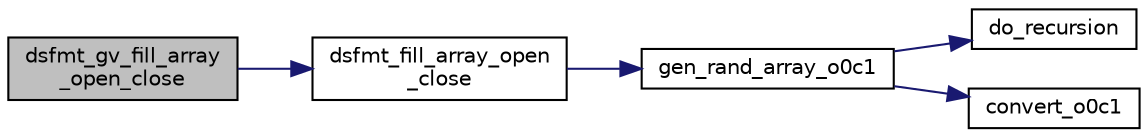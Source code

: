 digraph "dsfmt_gv_fill_array_open_close"
{
 // INTERACTIVE_SVG=YES
  edge [fontname="Helvetica",fontsize="10",labelfontname="Helvetica",labelfontsize="10"];
  node [fontname="Helvetica",fontsize="10",shape=record];
  rankdir="LR";
  Node1 [label="dsfmt_gv_fill_array\l_open_close",height=0.2,width=0.4,color="black", fillcolor="grey75", style="filled", fontcolor="black"];
  Node1 -> Node2 [color="midnightblue",fontsize="10",style="solid",fontname="Helvetica"];
  Node2 [label="dsfmt_fill_array_open\l_close",height=0.2,width=0.4,color="black", fillcolor="white", style="filled",URL="$d_s_f_m_t_8h.html#a6ad6f12b9a47ea89ceab693b1eec5079"];
  Node2 -> Node3 [color="midnightblue",fontsize="10",style="solid",fontname="Helvetica"];
  Node3 [label="gen_rand_array_o0c1",height=0.2,width=0.4,color="black", fillcolor="white", style="filled",URL="$d_s_f_m_t_8c.html#a0905d57b8333da366b25773f0b3c5326"];
  Node3 -> Node4 [color="midnightblue",fontsize="10",style="solid",fontname="Helvetica"];
  Node4 [label="do_recursion",height=0.2,width=0.4,color="black", fillcolor="white", style="filled",URL="$d_s_f_m_t_8c.html#a43e33e2235015c9c072bad7dfe1a282c"];
  Node3 -> Node5 [color="midnightblue",fontsize="10",style="solid",fontname="Helvetica"];
  Node5 [label="convert_o0c1",height=0.2,width=0.4,color="black", fillcolor="white", style="filled",URL="$d_s_f_m_t_8c.html#a6c110f420568ad02e2709f790d3178ef"];
}
